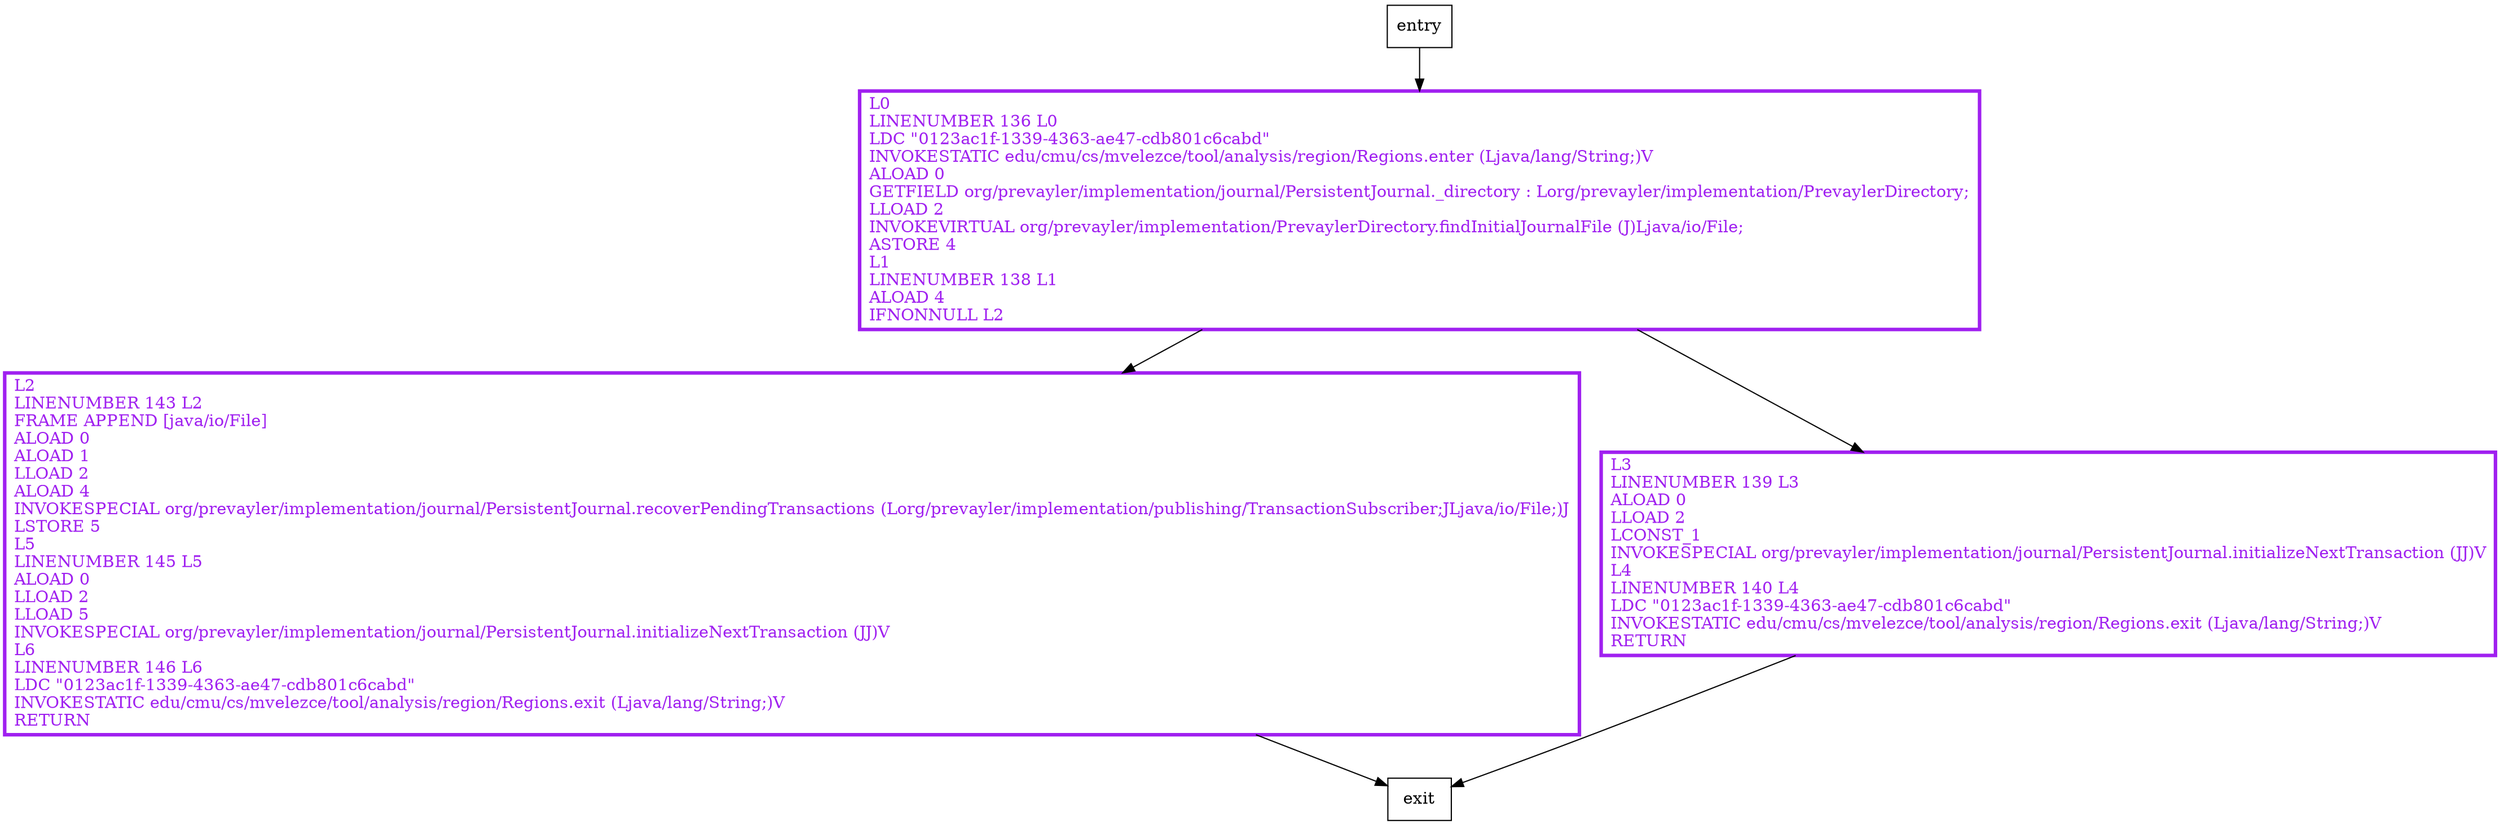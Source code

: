 digraph update {
node [shape=record];
203279801 [label="L0\lLINENUMBER 136 L0\lLDC \"0123ac1f-1339-4363-ae47-cdb801c6cabd\"\lINVOKESTATIC edu/cmu/cs/mvelezce/tool/analysis/region/Regions.enter (Ljava/lang/String;)V\lALOAD 0\lGETFIELD org/prevayler/implementation/journal/PersistentJournal._directory : Lorg/prevayler/implementation/PrevaylerDirectory;\lLLOAD 2\lINVOKEVIRTUAL org/prevayler/implementation/PrevaylerDirectory.findInitialJournalFile (J)Ljava/io/File;\lASTORE 4\lL1\lLINENUMBER 138 L1\lALOAD 4\lIFNONNULL L2\l"];
257761496 [label="L2\lLINENUMBER 143 L2\lFRAME APPEND [java/io/File]\lALOAD 0\lALOAD 1\lLLOAD 2\lALOAD 4\lINVOKESPECIAL org/prevayler/implementation/journal/PersistentJournal.recoverPendingTransactions (Lorg/prevayler/implementation/publishing/TransactionSubscriber;JLjava/io/File;)J\lLSTORE 5\lL5\lLINENUMBER 145 L5\lALOAD 0\lLLOAD 2\lLLOAD 5\lINVOKESPECIAL org/prevayler/implementation/journal/PersistentJournal.initializeNextTransaction (JJ)V\lL6\lLINENUMBER 146 L6\lLDC \"0123ac1f-1339-4363-ae47-cdb801c6cabd\"\lINVOKESTATIC edu/cmu/cs/mvelezce/tool/analysis/region/Regions.exit (Ljava/lang/String;)V\lRETURN\l"];
1900877892 [label="L3\lLINENUMBER 139 L3\lALOAD 0\lLLOAD 2\lLCONST_1\lINVOKESPECIAL org/prevayler/implementation/journal/PersistentJournal.initializeNextTransaction (JJ)V\lL4\lLINENUMBER 140 L4\lLDC \"0123ac1f-1339-4363-ae47-cdb801c6cabd\"\lINVOKESTATIC edu/cmu/cs/mvelezce/tool/analysis/region/Regions.exit (Ljava/lang/String;)V\lRETURN\l"];
entry;
exit;
entry -> 203279801;
203279801 -> 257761496;
203279801 -> 1900877892;
257761496 -> exit;
1900877892 -> exit;
203279801[fontcolor="purple", penwidth=3, color="purple"];
257761496[fontcolor="purple", penwidth=3, color="purple"];
1900877892[fontcolor="purple", penwidth=3, color="purple"];
}
